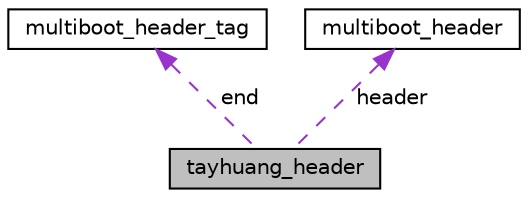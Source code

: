 digraph "tayhuang_header"
{
 // LATEX_PDF_SIZE
  edge [fontname="Helvetica",fontsize="10",labelfontname="Helvetica",labelfontsize="10"];
  node [fontname="Helvetica",fontsize="10",shape=record];
  Node1 [label="tayhuang_header",height=0.2,width=0.4,color="black", fillcolor="grey75", style="filled", fontcolor="black",tooltip="Tayhuang OS GRUB 2 Boot Loader 程序头结构 应GRUB2要求实现"];
  Node2 -> Node1 [dir="back",color="darkorchid3",fontsize="10",style="dashed",label=" end" ,fontname="Helvetica"];
  Node2 [label="multiboot_header_tag",height=0.2,width=0.4,color="black", fillcolor="white", style="filled",URL="$structmultiboot__header__tag.html",tooltip=" "];
  Node3 -> Node1 [dir="back",color="darkorchid3",fontsize="10",style="dashed",label=" header" ,fontname="Helvetica"];
  Node3 [label="multiboot_header",height=0.2,width=0.4,color="black", fillcolor="white", style="filled",URL="$structmultiboot__header.html",tooltip=" "];
}
